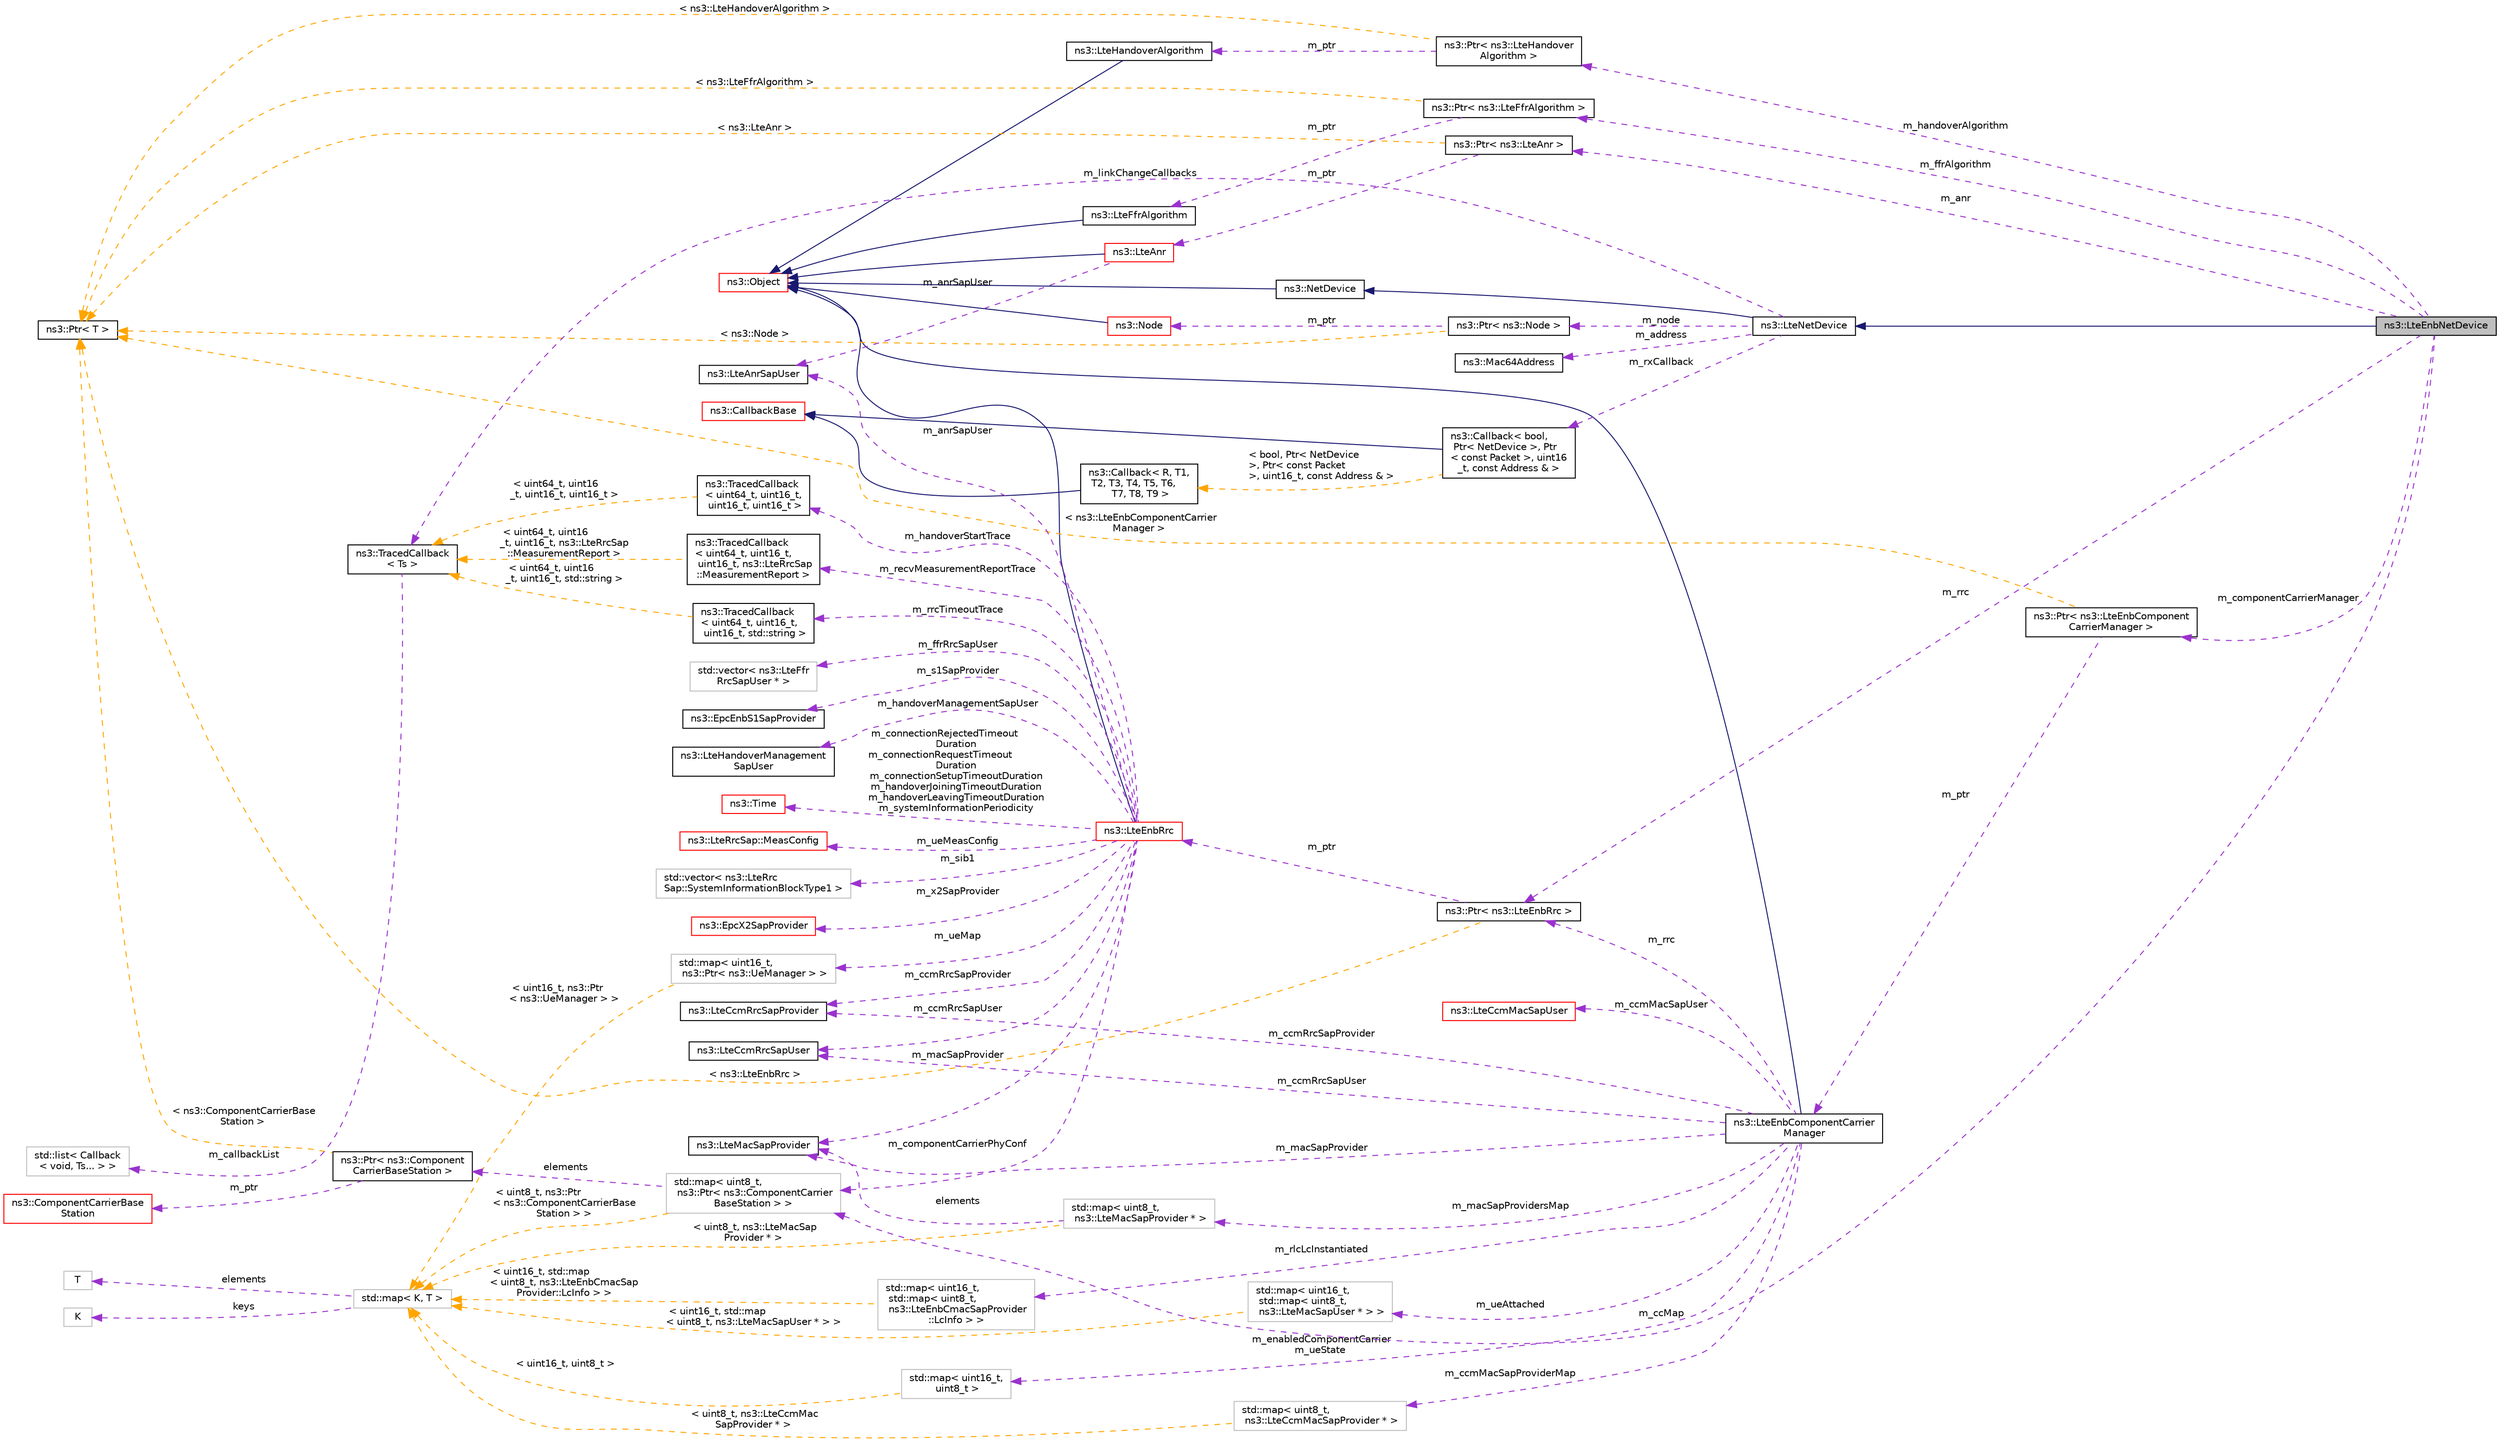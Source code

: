 digraph "ns3::LteEnbNetDevice"
{
 // LATEX_PDF_SIZE
  edge [fontname="Helvetica",fontsize="10",labelfontname="Helvetica",labelfontsize="10"];
  node [fontname="Helvetica",fontsize="10",shape=record];
  rankdir="LR";
  Node1 [label="ns3::LteEnbNetDevice",height=0.2,width=0.4,color="black", fillcolor="grey75", style="filled", fontcolor="black",tooltip="The eNodeB device implementation."];
  Node2 -> Node1 [dir="back",color="midnightblue",fontsize="10",style="solid",fontname="Helvetica"];
  Node2 [label="ns3::LteNetDevice",height=0.2,width=0.4,color="black", fillcolor="white", style="filled",URL="$classns3_1_1_lte_net_device.html",tooltip="LteNetDevice provides basic implementation for all LTE network devices."];
  Node3 -> Node2 [dir="back",color="midnightblue",fontsize="10",style="solid",fontname="Helvetica"];
  Node3 [label="ns3::NetDevice",height=0.2,width=0.4,color="black", fillcolor="white", style="filled",URL="$classns3_1_1_net_device.html",tooltip="Network layer to device interface."];
  Node4 -> Node3 [dir="back",color="midnightblue",fontsize="10",style="solid",fontname="Helvetica"];
  Node4 [label="ns3::Object",height=0.2,width=0.4,color="red", fillcolor="white", style="filled",URL="$classns3_1_1_object.html",tooltip="A base class which provides memory management and object aggregation."];
  Node11 -> Node2 [dir="back",color="darkorchid3",fontsize="10",style="dashed",label=" m_address" ,fontname="Helvetica"];
  Node11 [label="ns3::Mac64Address",height=0.2,width=0.4,color="black", fillcolor="white", style="filled",URL="$classns3_1_1_mac64_address.html",tooltip="an EUI-64 address"];
  Node12 -> Node2 [dir="back",color="darkorchid3",fontsize="10",style="dashed",label=" m_node" ,fontname="Helvetica"];
  Node12 [label="ns3::Ptr\< ns3::Node \>",height=0.2,width=0.4,color="black", fillcolor="white", style="filled",URL="$classns3_1_1_ptr.html",tooltip=" "];
  Node13 -> Node12 [dir="back",color="darkorchid3",fontsize="10",style="dashed",label=" m_ptr" ,fontname="Helvetica"];
  Node13 [label="ns3::Node",height=0.2,width=0.4,color="red", fillcolor="white", style="filled",URL="$classns3_1_1_node.html",tooltip="A network Node."];
  Node4 -> Node13 [dir="back",color="midnightblue",fontsize="10",style="solid",fontname="Helvetica"];
  Node21 -> Node12 [dir="back",color="orange",fontsize="10",style="dashed",label=" \< ns3::Node \>" ,fontname="Helvetica"];
  Node21 [label="ns3::Ptr\< T \>",height=0.2,width=0.4,color="black", fillcolor="white", style="filled",URL="$classns3_1_1_ptr.html",tooltip="Smart pointer class similar to boost::intrusive_ptr."];
  Node47 -> Node2 [dir="back",color="darkorchid3",fontsize="10",style="dashed",label=" m_linkChangeCallbacks" ,fontname="Helvetica"];
  Node47 [label="ns3::TracedCallback\l\< Ts \>",height=0.2,width=0.4,color="black", fillcolor="white", style="filled",URL="$classns3_1_1_traced_callback.html",tooltip="Forward calls to a chain of Callback."];
  Node48 -> Node47 [dir="back",color="darkorchid3",fontsize="10",style="dashed",label=" m_callbackList" ,fontname="Helvetica"];
  Node48 [label="std::list\< Callback\l\< void, Ts... \> \>",height=0.2,width=0.4,color="grey75", fillcolor="white", style="filled",tooltip=" "];
  Node51 -> Node2 [dir="back",color="darkorchid3",fontsize="10",style="dashed",label=" m_rxCallback" ,fontname="Helvetica"];
  Node51 [label="ns3::Callback\< bool,\l Ptr\< NetDevice \>, Ptr\l\< const Packet \>, uint16\l_t, const Address & \>",height=0.2,width=0.4,color="black", fillcolor="white", style="filled",URL="$classns3_1_1_callback.html",tooltip=" "];
  Node41 -> Node51 [dir="back",color="midnightblue",fontsize="10",style="solid",fontname="Helvetica"];
  Node41 [label="ns3::CallbackBase",height=0.2,width=0.4,color="red", fillcolor="white", style="filled",URL="$classns3_1_1_callback_base.html",tooltip="Base class for Callback class."];
  Node45 -> Node51 [dir="back",color="orange",fontsize="10",style="dashed",label=" \< bool, Ptr\< NetDevice\l \>, Ptr\< const Packet\l \>, uint16_t, const Address & \>" ,fontname="Helvetica"];
  Node45 [label="ns3::Callback\< R, T1,\l T2, T3, T4, T5, T6,\l T7, T8, T9 \>",height=0.2,width=0.4,color="black", fillcolor="white", style="filled",URL="$classns3_1_1_callback.html",tooltip="Callback template class."];
  Node41 -> Node45 [dir="back",color="midnightblue",fontsize="10",style="solid",fontname="Helvetica"];
  Node52 -> Node1 [dir="back",color="darkorchid3",fontsize="10",style="dashed",label=" m_ffrAlgorithm" ,fontname="Helvetica"];
  Node52 [label="ns3::Ptr\< ns3::LteFfrAlgorithm \>",height=0.2,width=0.4,color="black", fillcolor="white", style="filled",URL="$classns3_1_1_ptr.html",tooltip=" "];
  Node53 -> Node52 [dir="back",color="darkorchid3",fontsize="10",style="dashed",label=" m_ptr" ,fontname="Helvetica"];
  Node53 [label="ns3::LteFfrAlgorithm",height=0.2,width=0.4,color="black", fillcolor="white", style="filled",URL="$classns3_1_1_lte_ffr_algorithm.html",tooltip="The abstract base class of a Frequency Reuse algorithm."];
  Node4 -> Node53 [dir="back",color="midnightblue",fontsize="10",style="solid",fontname="Helvetica"];
  Node21 -> Node52 [dir="back",color="orange",fontsize="10",style="dashed",label=" \< ns3::LteFfrAlgorithm \>" ,fontname="Helvetica"];
  Node54 -> Node1 [dir="back",color="darkorchid3",fontsize="10",style="dashed",label=" m_componentCarrierManager" ,fontname="Helvetica"];
  Node54 [label="ns3::Ptr\< ns3::LteEnbComponent\lCarrierManager \>",height=0.2,width=0.4,color="black", fillcolor="white", style="filled",URL="$classns3_1_1_ptr.html",tooltip=" "];
  Node55 -> Node54 [dir="back",color="darkorchid3",fontsize="10",style="dashed",label=" m_ptr" ,fontname="Helvetica"];
  Node55 [label="ns3::LteEnbComponentCarrier\lManager",height=0.2,width=0.4,color="black", fillcolor="white", style="filled",URL="$classns3_1_1_lte_enb_component_carrier_manager.html",tooltip="The class implements Component Carrier Manager (CCM) that operates using the Component Carrier Manage..."];
  Node4 -> Node55 [dir="back",color="midnightblue",fontsize="10",style="solid",fontname="Helvetica"];
  Node56 -> Node55 [dir="back",color="darkorchid3",fontsize="10",style="dashed",label=" m_enabledComponentCarrier\nm_ueState" ,fontname="Helvetica"];
  Node56 [label="std::map\< uint16_t,\l uint8_t \>",height=0.2,width=0.4,color="grey75", fillcolor="white", style="filled",tooltip=" "];
  Node57 -> Node56 [dir="back",color="orange",fontsize="10",style="dashed",label=" \< uint16_t, uint8_t \>" ,fontname="Helvetica"];
  Node57 [label="std::map\< K, T \>",height=0.2,width=0.4,color="grey75", fillcolor="white", style="filled",tooltip=" "];
  Node24 -> Node57 [dir="back",color="darkorchid3",fontsize="10",style="dashed",label=" keys" ,fontname="Helvetica"];
  Node24 [label="K",height=0.2,width=0.4,color="grey75", fillcolor="white", style="filled",tooltip=" "];
  Node26 -> Node57 [dir="back",color="darkorchid3",fontsize="10",style="dashed",label=" elements" ,fontname="Helvetica"];
  Node26 [label="T",height=0.2,width=0.4,color="grey75", fillcolor="white", style="filled",tooltip=" "];
  Node58 -> Node55 [dir="back",color="darkorchid3",fontsize="10",style="dashed",label=" m_ccmMacSapUser" ,fontname="Helvetica"];
  Node58 [label="ns3::LteCcmMacSapUser",height=0.2,width=0.4,color="red", fillcolor="white", style="filled",URL="$classns3_1_1_lte_ccm_mac_sap_user.html",tooltip="Service Access Point (SAP) offered by MAC to the component carrier manager (CCM)."];
  Node60 -> Node55 [dir="back",color="darkorchid3",fontsize="10",style="dashed",label=" m_ccmMacSapProviderMap" ,fontname="Helvetica"];
  Node60 [label="std::map\< uint8_t,\l ns3::LteCcmMacSapProvider * \>",height=0.2,width=0.4,color="grey75", fillcolor="white", style="filled",tooltip=" "];
  Node57 -> Node60 [dir="back",color="orange",fontsize="10",style="dashed",label=" \< uint8_t, ns3::LteCcmMac\lSapProvider * \>" ,fontname="Helvetica"];
  Node62 -> Node55 [dir="back",color="darkorchid3",fontsize="10",style="dashed",label=" m_rlcLcInstantiated" ,fontname="Helvetica"];
  Node62 [label="std::map\< uint16_t,\l std::map\< uint8_t,\l ns3::LteEnbCmacSapProvider\l::LcInfo \> \>",height=0.2,width=0.4,color="grey75", fillcolor="white", style="filled",tooltip=" "];
  Node57 -> Node62 [dir="back",color="orange",fontsize="10",style="dashed",label=" \< uint16_t, std::map\l\< uint8_t, ns3::LteEnbCmacSap\lProvider::LcInfo \> \>" ,fontname="Helvetica"];
  Node63 -> Node55 [dir="back",color="darkorchid3",fontsize="10",style="dashed",label=" m_ueAttached" ,fontname="Helvetica"];
  Node63 [label="std::map\< uint16_t,\l std::map\< uint8_t,\l ns3::LteMacSapUser * \> \>",height=0.2,width=0.4,color="grey75", fillcolor="white", style="filled",tooltip=" "];
  Node57 -> Node63 [dir="back",color="orange",fontsize="10",style="dashed",label=" \< uint16_t, std::map\l\< uint8_t, ns3::LteMacSapUser * \> \>" ,fontname="Helvetica"];
  Node64 -> Node55 [dir="back",color="darkorchid3",fontsize="10",style="dashed",label=" m_ccmRrcSapProvider" ,fontname="Helvetica"];
  Node64 [label="ns3::LteCcmRrcSapProvider",height=0.2,width=0.4,color="black", fillcolor="white", style="filled",URL="$classns3_1_1_lte_ccm_rrc_sap_provider.html",tooltip="Service Access Point (SAP) offered by the Component Carrier Manager (CCM) instance to the eNodeB RRC ..."];
  Node65 -> Node55 [dir="back",color="darkorchid3",fontsize="10",style="dashed",label=" m_macSapProvidersMap" ,fontname="Helvetica"];
  Node65 [label="std::map\< uint8_t,\l ns3::LteMacSapProvider * \>",height=0.2,width=0.4,color="grey75", fillcolor="white", style="filled",tooltip=" "];
  Node66 -> Node65 [dir="back",color="darkorchid3",fontsize="10",style="dashed",label=" elements" ,fontname="Helvetica"];
  Node66 [label="ns3::LteMacSapProvider",height=0.2,width=0.4,color="black", fillcolor="white", style="filled",URL="$classns3_1_1_lte_mac_sap_provider.html",tooltip="Service Access Point (SAP) offered by the MAC to the RLC See Femto Forum MAC Scheduler Interface Spec..."];
  Node57 -> Node65 [dir="back",color="orange",fontsize="10",style="dashed",label=" \< uint8_t, ns3::LteMacSap\lProvider * \>" ,fontname="Helvetica"];
  Node67 -> Node55 [dir="back",color="darkorchid3",fontsize="10",style="dashed",label=" m_ccmRrcSapUser" ,fontname="Helvetica"];
  Node67 [label="ns3::LteCcmRrcSapUser",height=0.2,width=0.4,color="black", fillcolor="white", style="filled",URL="$classns3_1_1_lte_ccm_rrc_sap_user.html",tooltip="Service Access Point (SAP) offered by the eNodeB RRC instance to the component carrier manager (CCM) ..."];
  Node68 -> Node55 [dir="back",color="darkorchid3",fontsize="10",style="dashed",label=" m_rrc" ,fontname="Helvetica"];
  Node68 [label="ns3::Ptr\< ns3::LteEnbRrc \>",height=0.2,width=0.4,color="black", fillcolor="white", style="filled",URL="$classns3_1_1_ptr.html",tooltip=" "];
  Node69 -> Node68 [dir="back",color="darkorchid3",fontsize="10",style="dashed",label=" m_ptr" ,fontname="Helvetica"];
  Node69 [label="ns3::LteEnbRrc",height=0.2,width=0.4,color="red", fillcolor="white", style="filled",URL="$classns3_1_1_lte_enb_rrc.html",tooltip="The LTE Radio Resource Control entity at the eNB."];
  Node4 -> Node69 [dir="back",color="midnightblue",fontsize="10",style="solid",fontname="Helvetica"];
  Node70 -> Node69 [dir="back",color="darkorchid3",fontsize="10",style="dashed",label=" m_sib1" ,fontname="Helvetica"];
  Node70 [label="std::vector\< ns3::LteRrc\lSap::SystemInformationBlockType1 \>",height=0.2,width=0.4,color="grey75", fillcolor="white", style="filled",tooltip=" "];
  Node75 -> Node69 [dir="back",color="darkorchid3",fontsize="10",style="dashed",label=" m_anrSapUser" ,fontname="Helvetica"];
  Node75 [label="ns3::LteAnrSapUser",height=0.2,width=0.4,color="black", fillcolor="white", style="filled",URL="$classns3_1_1_lte_anr_sap_user.html",tooltip="Service Access Point (SAP) offered by the eNodeB RRC instance to the ANR instance."];
  Node76 -> Node69 [dir="back",color="darkorchid3",fontsize="10",style="dashed",label=" m_x2SapProvider" ,fontname="Helvetica"];
  Node76 [label="ns3::EpcX2SapProvider",height=0.2,width=0.4,color="red", fillcolor="white", style="filled",URL="$classns3_1_1_epc_x2_sap_provider.html",tooltip="These service primitives of this part of the X2 SAP are provided by the X2 entity and issued by RRC e..."];
  Node78 -> Node69 [dir="back",color="darkorchid3",fontsize="10",style="dashed",label=" m_recvMeasurementReportTrace" ,fontname="Helvetica"];
  Node78 [label="ns3::TracedCallback\l\< uint64_t, uint16_t,\l uint16_t, ns3::LteRrcSap\l::MeasurementReport \>",height=0.2,width=0.4,color="black", fillcolor="white", style="filled",URL="$classns3_1_1_traced_callback.html",tooltip=" "];
  Node47 -> Node78 [dir="back",color="orange",fontsize="10",style="dashed",label=" \< uint64_t, uint16\l_t, uint16_t, ns3::LteRrcSap\l::MeasurementReport \>" ,fontname="Helvetica"];
  Node79 -> Node69 [dir="back",color="darkorchid3",fontsize="10",style="dashed",label=" m_ffrRrcSapUser" ,fontname="Helvetica"];
  Node79 [label="std::vector\< ns3::LteFfr\lRrcSapUser * \>",height=0.2,width=0.4,color="grey75", fillcolor="white", style="filled",tooltip=" "];
  Node81 -> Node69 [dir="back",color="darkorchid3",fontsize="10",style="dashed",label=" m_s1SapProvider" ,fontname="Helvetica"];
  Node81 [label="ns3::EpcEnbS1SapProvider",height=0.2,width=0.4,color="black", fillcolor="white", style="filled",URL="$classns3_1_1_epc_enb_s1_sap_provider.html",tooltip="This class implements the Service Access Point (SAP) between the LteEnbRrc and the EpcEnbApplication."];
  Node64 -> Node69 [dir="back",color="darkorchid3",fontsize="10",style="dashed",label=" m_ccmRrcSapProvider" ,fontname="Helvetica"];
  Node82 -> Node69 [dir="back",color="darkorchid3",fontsize="10",style="dashed",label=" m_handoverManagementSapUser" ,fontname="Helvetica"];
  Node82 [label="ns3::LteHandoverManagement\lSapUser",height=0.2,width=0.4,color="black", fillcolor="white", style="filled",URL="$classns3_1_1_lte_handover_management_sap_user.html",tooltip="Service Access Point (SAP) offered by the eNodeB RRC instance to the handover algorithm instance."];
  Node83 -> Node69 [dir="back",color="darkorchid3",fontsize="10",style="dashed",label=" m_componentCarrierPhyConf" ,fontname="Helvetica"];
  Node83 [label="std::map\< uint8_t,\l ns3::Ptr\< ns3::ComponentCarrier\lBaseStation \> \>",height=0.2,width=0.4,color="grey75", fillcolor="white", style="filled",tooltip=" "];
  Node84 -> Node83 [dir="back",color="darkorchid3",fontsize="10",style="dashed",label=" elements" ,fontname="Helvetica"];
  Node84 [label="ns3::Ptr\< ns3::Component\lCarrierBaseStation \>",height=0.2,width=0.4,color="black", fillcolor="white", style="filled",URL="$classns3_1_1_ptr.html",tooltip=" "];
  Node85 -> Node84 [dir="back",color="darkorchid3",fontsize="10",style="dashed",label=" m_ptr" ,fontname="Helvetica"];
  Node85 [label="ns3::ComponentCarrierBase\lStation",height=0.2,width=0.4,color="red", fillcolor="white", style="filled",URL="$classns3_1_1_component_carrier_base_station.html",tooltip="Defines a Base station, that is a ComponentCarrier but with a cell Id."];
  Node21 -> Node84 [dir="back",color="orange",fontsize="10",style="dashed",label=" \< ns3::ComponentCarrierBase\lStation \>" ,fontname="Helvetica"];
  Node57 -> Node83 [dir="back",color="orange",fontsize="10",style="dashed",label=" \< uint8_t, ns3::Ptr\l\< ns3::ComponentCarrierBase\lStation \> \>" ,fontname="Helvetica"];
  Node87 -> Node69 [dir="back",color="darkorchid3",fontsize="10",style="dashed",label=" m_rrcTimeoutTrace" ,fontname="Helvetica"];
  Node87 [label="ns3::TracedCallback\l\< uint64_t, uint16_t,\l uint16_t, std::string \>",height=0.2,width=0.4,color="black", fillcolor="white", style="filled",URL="$classns3_1_1_traced_callback.html",tooltip=" "];
  Node47 -> Node87 [dir="back",color="orange",fontsize="10",style="dashed",label=" \< uint64_t, uint16\l_t, uint16_t, std::string \>" ,fontname="Helvetica"];
  Node88 -> Node69 [dir="back",color="darkorchid3",fontsize="10",style="dashed",label=" m_ueMap" ,fontname="Helvetica"];
  Node88 [label="std::map\< uint16_t,\l ns3::Ptr\< ns3::UeManager \> \>",height=0.2,width=0.4,color="grey75", fillcolor="white", style="filled",tooltip=" "];
  Node57 -> Node88 [dir="back",color="orange",fontsize="10",style="dashed",label=" \< uint16_t, ns3::Ptr\l\< ns3::UeManager \> \>" ,fontname="Helvetica"];
  Node67 -> Node69 [dir="back",color="darkorchid3",fontsize="10",style="dashed",label=" m_ccmRrcSapUser" ,fontname="Helvetica"];
  Node122 -> Node69 [dir="back",color="darkorchid3",fontsize="10",style="dashed",label=" m_handoverStartTrace" ,fontname="Helvetica"];
  Node122 [label="ns3::TracedCallback\l\< uint64_t, uint16_t,\l uint16_t, uint16_t \>",height=0.2,width=0.4,color="black", fillcolor="white", style="filled",URL="$classns3_1_1_traced_callback.html",tooltip=" "];
  Node47 -> Node122 [dir="back",color="orange",fontsize="10",style="dashed",label=" \< uint64_t, uint16\l_t, uint16_t, uint16_t \>" ,fontname="Helvetica"];
  Node22 -> Node69 [dir="back",color="darkorchid3",fontsize="10",style="dashed",label=" m_connectionRejectedTimeout\lDuration\nm_connectionRequestTimeout\lDuration\nm_connectionSetupTimeoutDuration\nm_handoverJoiningTimeoutDuration\nm_handoverLeavingTimeoutDuration\nm_systemInformationPeriodicity" ,fontname="Helvetica"];
  Node22 [label="ns3::Time",height=0.2,width=0.4,color="red", fillcolor="white", style="filled",URL="$classns3_1_1_time.html",tooltip="Simulation virtual time values and global simulation resolution."];
  Node123 -> Node69 [dir="back",color="darkorchid3",fontsize="10",style="dashed",label=" m_ueMeasConfig" ,fontname="Helvetica"];
  Node123 [label="ns3::LteRrcSap::MeasConfig",height=0.2,width=0.4,color="red", fillcolor="white", style="filled",URL="$structns3_1_1_lte_rrc_sap_1_1_meas_config.html",tooltip="MeasConfig structure."];
  Node66 -> Node69 [dir="back",color="darkorchid3",fontsize="10",style="dashed",label=" m_macSapProvider" ,fontname="Helvetica"];
  Node21 -> Node68 [dir="back",color="orange",fontsize="10",style="dashed",label=" \< ns3::LteEnbRrc \>" ,fontname="Helvetica"];
  Node66 -> Node55 [dir="back",color="darkorchid3",fontsize="10",style="dashed",label=" m_macSapProvider" ,fontname="Helvetica"];
  Node21 -> Node54 [dir="back",color="orange",fontsize="10",style="dashed",label=" \< ns3::LteEnbComponentCarrier\lManager \>" ,fontname="Helvetica"];
  Node83 -> Node1 [dir="back",color="darkorchid3",fontsize="10",style="dashed",label=" m_ccMap" ,fontname="Helvetica"];
  Node68 -> Node1 [dir="back",color="darkorchid3",fontsize="10",style="dashed",label=" m_rrc" ,fontname="Helvetica"];
  Node167 -> Node1 [dir="back",color="darkorchid3",fontsize="10",style="dashed",label=" m_handoverAlgorithm" ,fontname="Helvetica"];
  Node167 [label="ns3::Ptr\< ns3::LteHandover\lAlgorithm \>",height=0.2,width=0.4,color="black", fillcolor="white", style="filled",URL="$classns3_1_1_ptr.html",tooltip=" "];
  Node168 -> Node167 [dir="back",color="darkorchid3",fontsize="10",style="dashed",label=" m_ptr" ,fontname="Helvetica"];
  Node168 [label="ns3::LteHandoverAlgorithm",height=0.2,width=0.4,color="black", fillcolor="white", style="filled",URL="$classns3_1_1_lte_handover_algorithm.html",tooltip="The abstract base class of a handover algorithm that operates using the Handover Management SAP inter..."];
  Node4 -> Node168 [dir="back",color="midnightblue",fontsize="10",style="solid",fontname="Helvetica"];
  Node21 -> Node167 [dir="back",color="orange",fontsize="10",style="dashed",label=" \< ns3::LteHandoverAlgorithm \>" ,fontname="Helvetica"];
  Node169 -> Node1 [dir="back",color="darkorchid3",fontsize="10",style="dashed",label=" m_anr" ,fontname="Helvetica"];
  Node169 [label="ns3::Ptr\< ns3::LteAnr \>",height=0.2,width=0.4,color="black", fillcolor="white", style="filled",URL="$classns3_1_1_ptr.html",tooltip=" "];
  Node170 -> Node169 [dir="back",color="darkorchid3",fontsize="10",style="dashed",label=" m_ptr" ,fontname="Helvetica"];
  Node170 [label="ns3::LteAnr",height=0.2,width=0.4,color="red", fillcolor="white", style="filled",URL="$classns3_1_1_lte_anr.html",tooltip="Automatic Neighbour Relation function."];
  Node4 -> Node170 [dir="back",color="midnightblue",fontsize="10",style="solid",fontname="Helvetica"];
  Node75 -> Node170 [dir="back",color="darkorchid3",fontsize="10",style="dashed",label=" m_anrSapUser" ,fontname="Helvetica"];
  Node21 -> Node169 [dir="back",color="orange",fontsize="10",style="dashed",label=" \< ns3::LteAnr \>" ,fontname="Helvetica"];
}
